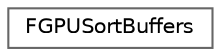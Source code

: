 digraph "Graphical Class Hierarchy"
{
 // INTERACTIVE_SVG=YES
 // LATEX_PDF_SIZE
  bgcolor="transparent";
  edge [fontname=Helvetica,fontsize=10,labelfontname=Helvetica,labelfontsize=10];
  node [fontname=Helvetica,fontsize=10,shape=box,height=0.2,width=0.4];
  rankdir="LR";
  Node0 [id="Node000000",label="FGPUSortBuffers",height=0.2,width=0.4,color="grey40", fillcolor="white", style="filled",URL="$d4/d82/structFGPUSortBuffers.html",tooltip="The input buffers required for sorting on the GPU."];
}
